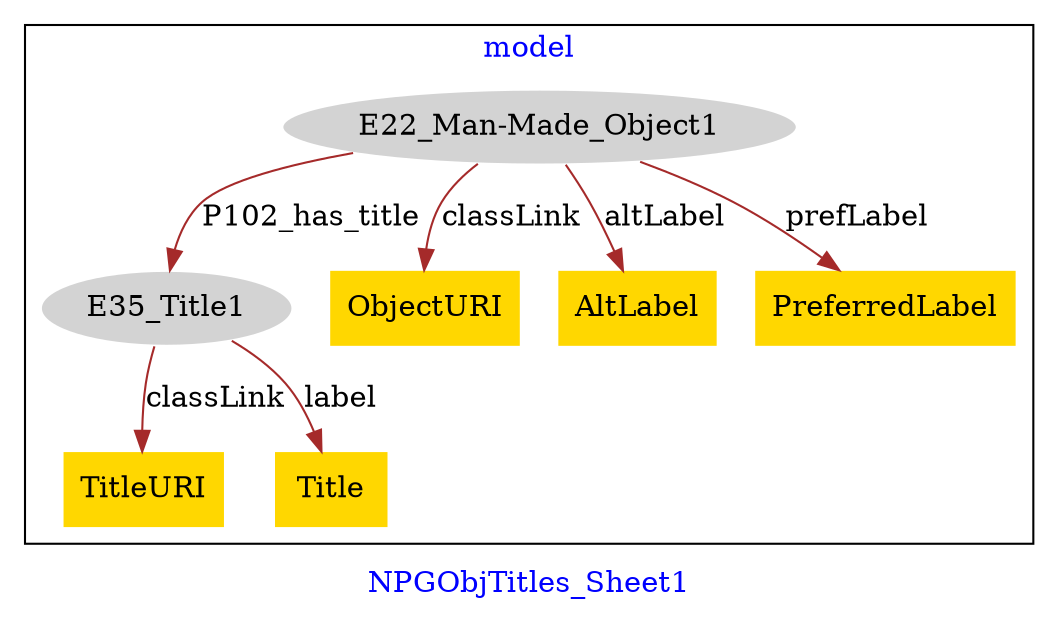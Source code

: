 digraph n0 {
fontcolor="blue"
remincross="true"
label="NPGObjTitles_Sheet1"
subgraph cluster {
label="model"
n2[style="filled",color="white",fillcolor="lightgray",label="E22_Man-Made_Object1"];
n3[style="filled",color="white",fillcolor="lightgray",label="E35_Title1"];
n4[shape="plaintext",style="filled",fillcolor="gold",label="ObjectURI"];
n5[shape="plaintext",style="filled",fillcolor="gold",label="AltLabel"];
n6[shape="plaintext",style="filled",fillcolor="gold",label="PreferredLabel"];
n7[shape="plaintext",style="filled",fillcolor="gold",label="TitleURI"];
n8[shape="plaintext",style="filled",fillcolor="gold",label="Title"];
}
n2 -> n3[color="brown",fontcolor="black",label="P102_has_title"]
n2 -> n4[color="brown",fontcolor="black",label="classLink"]
n2 -> n5[color="brown",fontcolor="black",label="altLabel"]
n2 -> n6[color="brown",fontcolor="black",label="prefLabel"]
n3 -> n7[color="brown",fontcolor="black",label="classLink"]
n3 -> n8[color="brown",fontcolor="black",label="label"]
}
